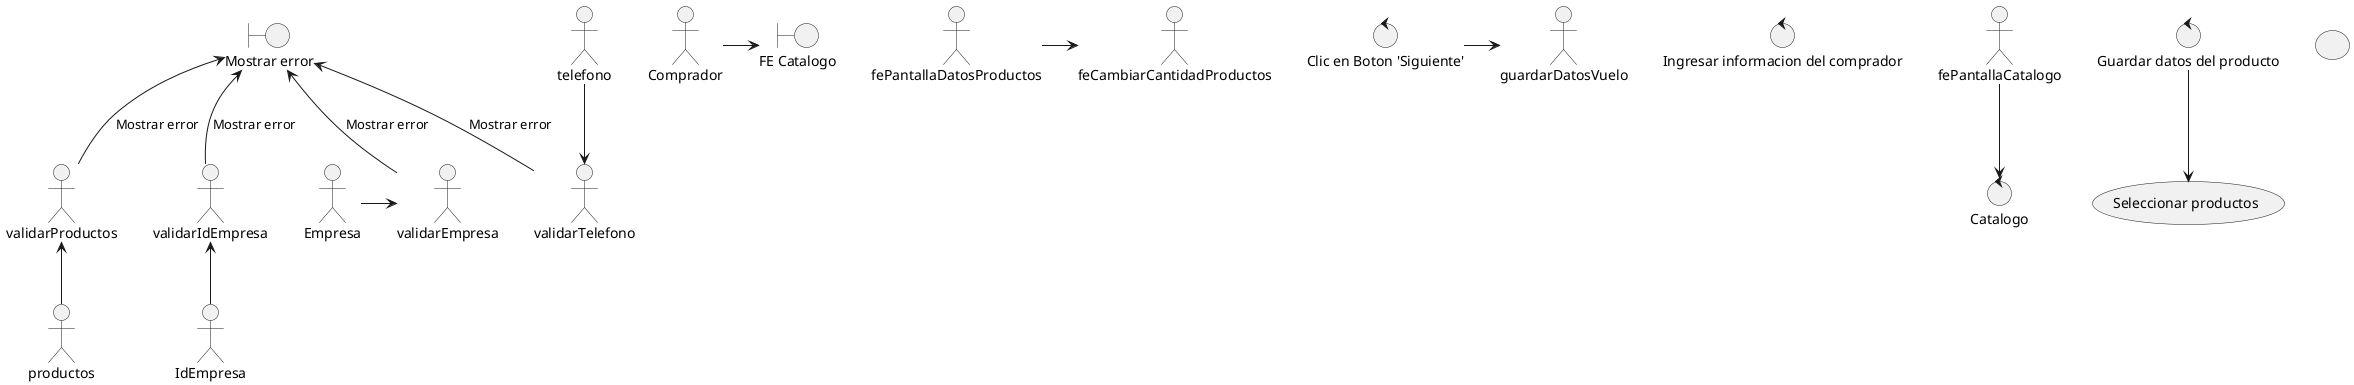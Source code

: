 @startuml ingresar datos vuelo

actor Comprador as comprador
boundary "FE Pantalla 'Inicio'" as fePantallaInicio

comprador -> fePantallaInicio


control "Ingresar informacion del comprador" as validarFechas

Empresa -right-> validarEmpresa
IdEmpresa -up-> validarIdEmpresa
telefono -down-> validarTelefono
productos -up-> validarProductos

boundary "Mostrar error" as error

validarEmpresa -up-> error: Mostrar error
validarIdEmpresa -up-> error: Mostrar error
validarTelefono -up-> error: Mostrar error
validarProductos -up-> error: Mostrar error

control "Catalogo" as beObtenerproducto

fePantallaCatalogo--> beObtenerproducto


boundary "FE Catalogo" as fePantallaInicio

fePantallaDatosProductos -> feCambiarCantidadProductos

control "Clic en Boton 'Siguiente'" as botonSiguiente

control "Guardar datos del producto" as guardarDatosProductos

botonSiguiente -> guardarDatosVuelo

usecase (Seleccionar productos) as seleccionarProductos

guardarDatosProductos -down-> seleccionarProductos
usecase " "


